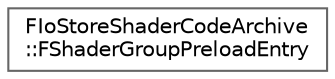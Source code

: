 digraph "Graphical Class Hierarchy"
{
 // INTERACTIVE_SVG=YES
 // LATEX_PDF_SIZE
  bgcolor="transparent";
  edge [fontname=Helvetica,fontsize=10,labelfontname=Helvetica,labelfontsize=10];
  node [fontname=Helvetica,fontsize=10,shape=box,height=0.2,width=0.4];
  rankdir="LR";
  Node0 [id="Node000000",label="FIoStoreShaderCodeArchive\l::FShaderGroupPreloadEntry",height=0.2,width=0.4,color="grey40", fillcolor="white", style="filled",URL="$de/dd1/structFIoStoreShaderCodeArchive_1_1FShaderGroupPreloadEntry.html",tooltip=" "];
}
